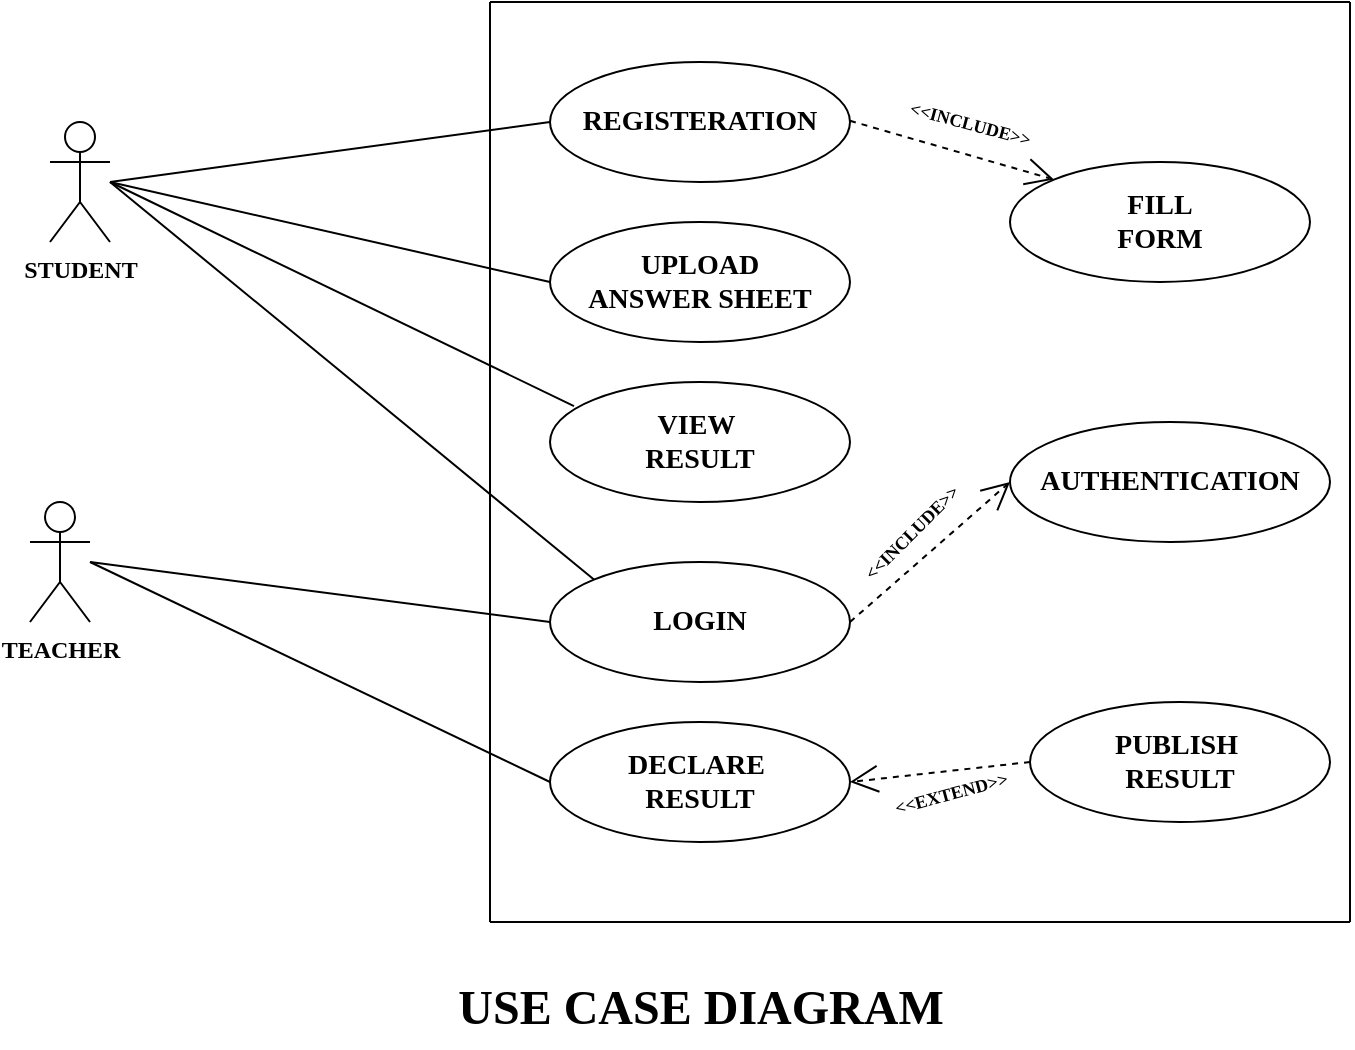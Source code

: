 <mxfile version="21.7.1" type="device">
  <diagram name="Page-1" id="5Bxpq9-DwpG8jnzYR9lB">
    <mxGraphModel dx="1880" dy="709" grid="1" gridSize="10" guides="1" tooltips="1" connect="1" arrows="1" fold="1" page="1" pageScale="1" pageWidth="850" pageHeight="1100" math="0" shadow="0">
      <root>
        <mxCell id="0" />
        <mxCell id="1" parent="0" />
        <mxCell id="T9OIXDtlUGwoTDbXOJ1C-1" value="&lt;b&gt;&lt;font face=&quot;Verdana&quot;&gt;STUDENT&lt;/font&gt;&lt;/b&gt;" style="shape=umlActor;verticalLabelPosition=bottom;verticalAlign=top;html=1;outlineConnect=0;" parent="1" vertex="1">
          <mxGeometry x="100" y="100" width="30" height="60" as="geometry" />
        </mxCell>
        <mxCell id="T9OIXDtlUGwoTDbXOJ1C-2" value="&lt;b&gt;&lt;font style=&quot;font-size: 14px;&quot; face=&quot;Verdana&quot;&gt;REGISTERATION&lt;/font&gt;&lt;/b&gt;" style="ellipse;whiteSpace=wrap;html=1;" parent="1" vertex="1">
          <mxGeometry x="350" y="70" width="150" height="60" as="geometry" />
        </mxCell>
        <mxCell id="T9OIXDtlUGwoTDbXOJ1C-4" value="&lt;font face=&quot;Verdana&quot;&gt;&lt;b&gt;TEACHER&lt;/b&gt;&lt;/font&gt;" style="shape=umlActor;verticalLabelPosition=bottom;verticalAlign=top;html=1;outlineConnect=0;" parent="1" vertex="1">
          <mxGeometry x="90" y="290" width="30" height="60" as="geometry" />
        </mxCell>
        <mxCell id="T9OIXDtlUGwoTDbXOJ1C-5" value="&lt;font face=&quot;Verdana&quot;&gt;&lt;span style=&quot;font-size: 14px;&quot;&gt;&lt;b&gt;UPLOAD&lt;br&gt;ANSWER SHEET&lt;br&gt;&lt;/b&gt;&lt;/span&gt;&lt;/font&gt;" style="ellipse;whiteSpace=wrap;html=1;" parent="1" vertex="1">
          <mxGeometry x="350" y="150" width="150" height="60" as="geometry" />
        </mxCell>
        <mxCell id="T9OIXDtlUGwoTDbXOJ1C-6" value="&lt;font face=&quot;Verdana&quot;&gt;&lt;span style=&quot;font-size: 14px;&quot;&gt;&lt;b&gt;VIEW&amp;nbsp;&lt;br&gt;RESULT&lt;br&gt;&lt;/b&gt;&lt;/span&gt;&lt;/font&gt;" style="ellipse;whiteSpace=wrap;html=1;" parent="1" vertex="1">
          <mxGeometry x="350" y="230" width="150" height="60" as="geometry" />
        </mxCell>
        <mxCell id="T9OIXDtlUGwoTDbXOJ1C-7" value="&lt;font face=&quot;Verdana&quot;&gt;&lt;span style=&quot;font-size: 14px;&quot;&gt;&lt;b&gt;LOGIN&lt;/b&gt;&lt;/span&gt;&lt;/font&gt;" style="ellipse;whiteSpace=wrap;html=1;" parent="1" vertex="1">
          <mxGeometry x="350" y="320" width="150" height="60" as="geometry" />
        </mxCell>
        <mxCell id="T9OIXDtlUGwoTDbXOJ1C-8" value="&lt;font face=&quot;Verdana&quot;&gt;&lt;span style=&quot;font-size: 14px;&quot;&gt;&lt;b&gt;DECLARE&amp;nbsp;&lt;br&gt;RESULT&lt;br&gt;&lt;/b&gt;&lt;/span&gt;&lt;/font&gt;" style="ellipse;whiteSpace=wrap;html=1;" parent="1" vertex="1">
          <mxGeometry x="350" y="400" width="150" height="60" as="geometry" />
        </mxCell>
        <mxCell id="T9OIXDtlUGwoTDbXOJ1C-9" value="&lt;font face=&quot;Verdana&quot;&gt;&lt;span style=&quot;font-size: 14px;&quot;&gt;&lt;b&gt;FILL&lt;br&gt;FORM&lt;br&gt;&lt;/b&gt;&lt;/span&gt;&lt;/font&gt;" style="ellipse;whiteSpace=wrap;html=1;" parent="1" vertex="1">
          <mxGeometry x="580" y="120" width="150" height="60" as="geometry" />
        </mxCell>
        <mxCell id="T9OIXDtlUGwoTDbXOJ1C-10" value="&lt;font face=&quot;Verdana&quot;&gt;&lt;span style=&quot;font-size: 14px;&quot;&gt;&lt;b&gt;PUBLISH&amp;nbsp;&lt;br&gt;RESULT&lt;br&gt;&lt;/b&gt;&lt;/span&gt;&lt;/font&gt;" style="ellipse;whiteSpace=wrap;html=1;" parent="1" vertex="1">
          <mxGeometry x="590" y="390" width="150" height="60" as="geometry" />
        </mxCell>
        <mxCell id="T9OIXDtlUGwoTDbXOJ1C-11" value="" style="endArrow=none;html=1;rounded=0;entryX=0;entryY=0.5;entryDx=0;entryDy=0;" parent="1" target="T9OIXDtlUGwoTDbXOJ1C-2" edge="1">
          <mxGeometry width="50" height="50" relative="1" as="geometry">
            <mxPoint x="130" y="130" as="sourcePoint" />
            <mxPoint x="180" y="80" as="targetPoint" />
          </mxGeometry>
        </mxCell>
        <mxCell id="T9OIXDtlUGwoTDbXOJ1C-12" value="" style="endArrow=none;html=1;rounded=0;entryX=0;entryY=0.5;entryDx=0;entryDy=0;" parent="1" target="T9OIXDtlUGwoTDbXOJ1C-5" edge="1">
          <mxGeometry width="50" height="50" relative="1" as="geometry">
            <mxPoint x="130" y="130" as="sourcePoint" />
            <mxPoint x="360" y="110" as="targetPoint" />
          </mxGeometry>
        </mxCell>
        <mxCell id="T9OIXDtlUGwoTDbXOJ1C-13" value="" style="endArrow=none;html=1;rounded=0;entryX=0.08;entryY=0.201;entryDx=0;entryDy=0;entryPerimeter=0;" parent="1" target="T9OIXDtlUGwoTDbXOJ1C-6" edge="1">
          <mxGeometry width="50" height="50" relative="1" as="geometry">
            <mxPoint x="130" y="130" as="sourcePoint" />
            <mxPoint x="360" y="190" as="targetPoint" />
          </mxGeometry>
        </mxCell>
        <mxCell id="T9OIXDtlUGwoTDbXOJ1C-14" value="" style="endArrow=none;html=1;rounded=0;entryX=0;entryY=0;entryDx=0;entryDy=0;" parent="1" target="T9OIXDtlUGwoTDbXOJ1C-7" edge="1">
          <mxGeometry width="50" height="50" relative="1" as="geometry">
            <mxPoint x="130" y="130" as="sourcePoint" />
            <mxPoint x="350" y="350" as="targetPoint" />
          </mxGeometry>
        </mxCell>
        <mxCell id="T9OIXDtlUGwoTDbXOJ1C-15" value="" style="endArrow=none;html=1;rounded=0;entryX=0;entryY=0.5;entryDx=0;entryDy=0;" parent="1" target="T9OIXDtlUGwoTDbXOJ1C-7" edge="1">
          <mxGeometry width="50" height="50" relative="1" as="geometry">
            <mxPoint x="120" y="320" as="sourcePoint" />
            <mxPoint x="358" y="512" as="targetPoint" />
          </mxGeometry>
        </mxCell>
        <mxCell id="T9OIXDtlUGwoTDbXOJ1C-16" value="" style="endArrow=none;html=1;rounded=0;entryX=0;entryY=0.5;entryDx=0;entryDy=0;" parent="1" target="T9OIXDtlUGwoTDbXOJ1C-8" edge="1">
          <mxGeometry width="50" height="50" relative="1" as="geometry">
            <mxPoint x="120" y="320" as="sourcePoint" />
            <mxPoint x="360" y="420" as="targetPoint" />
          </mxGeometry>
        </mxCell>
        <mxCell id="T9OIXDtlUGwoTDbXOJ1C-21" value="" style="endArrow=open;endSize=12;dashed=1;html=1;rounded=0;fontFamily=Helvetica;fontSize=12;fontColor=default;entryX=0;entryY=0;entryDx=0;entryDy=0;" parent="1" target="T9OIXDtlUGwoTDbXOJ1C-9" edge="1">
          <mxGeometry width="160" relative="1" as="geometry">
            <mxPoint x="500" y="99.41" as="sourcePoint" />
            <mxPoint x="660" y="99.41" as="targetPoint" />
            <Array as="points" />
          </mxGeometry>
        </mxCell>
        <mxCell id="T9OIXDtlUGwoTDbXOJ1C-22" value="&lt;font style=&quot;font-size: 9px;&quot; face=&quot;Verdana&quot;&gt;&lt;b&gt;&amp;lt;&amp;lt;&lt;font style=&quot;&quot;&gt;INCLUDE&lt;/font&gt;&amp;gt;&amp;gt;&lt;/b&gt;&lt;/font&gt;" style="text;html=1;align=center;verticalAlign=middle;resizable=0;points=[];autosize=1;strokeColor=none;fillColor=none;fontSize=12;fontFamily=Helvetica;fontColor=default;rotation=15;" parent="1" vertex="1">
          <mxGeometry x="510" y="85" width="100" height="30" as="geometry" />
        </mxCell>
        <mxCell id="T9OIXDtlUGwoTDbXOJ1C-26" value="" style="endArrow=open;endSize=12;dashed=1;html=1;rounded=0;fontFamily=Helvetica;fontSize=12;fontColor=default;entryX=1;entryY=0.5;entryDx=0;entryDy=0;exitX=0;exitY=0.5;exitDx=0;exitDy=0;" parent="1" source="T9OIXDtlUGwoTDbXOJ1C-10" target="T9OIXDtlUGwoTDbXOJ1C-8" edge="1">
          <mxGeometry width="160" relative="1" as="geometry">
            <mxPoint x="550" y="410" as="sourcePoint" />
            <mxPoint x="612" y="460" as="targetPoint" />
            <Array as="points" />
          </mxGeometry>
        </mxCell>
        <mxCell id="T9OIXDtlUGwoTDbXOJ1C-27" value="&lt;font face=&quot;Verdana&quot;&gt;&lt;span style=&quot;font-size: 14px;&quot;&gt;&lt;b&gt;AUTHENTICATION&lt;br&gt;&lt;/b&gt;&lt;/span&gt;&lt;/font&gt;" style="ellipse;whiteSpace=wrap;html=1;" parent="1" vertex="1">
          <mxGeometry x="580" y="250" width="160" height="60" as="geometry" />
        </mxCell>
        <mxCell id="T9OIXDtlUGwoTDbXOJ1C-28" value="" style="endArrow=open;endSize=12;dashed=1;html=1;rounded=0;fontFamily=Helvetica;fontSize=12;fontColor=default;entryX=0;entryY=0.5;entryDx=0;entryDy=0;exitX=1;exitY=0.5;exitDx=0;exitDy=0;" parent="1" source="T9OIXDtlUGwoTDbXOJ1C-7" target="T9OIXDtlUGwoTDbXOJ1C-27" edge="1">
          <mxGeometry width="160" relative="1" as="geometry">
            <mxPoint x="590" y="230" as="sourcePoint" />
            <mxPoint x="500" y="240" as="targetPoint" />
            <Array as="points" />
          </mxGeometry>
        </mxCell>
        <mxCell id="T9OIXDtlUGwoTDbXOJ1C-29" value="&lt;font style=&quot;font-size: 9px;&quot; face=&quot;Verdana&quot;&gt;&lt;b&gt;&amp;lt;&amp;lt;&lt;font style=&quot;&quot;&gt;INCLUDE&lt;/font&gt;&amp;gt;&amp;gt;&lt;/b&gt;&lt;/font&gt;" style="text;html=1;align=center;verticalAlign=middle;resizable=0;points=[];autosize=1;strokeColor=none;fillColor=none;fontSize=12;fontFamily=Helvetica;fontColor=default;rotation=-45;" parent="1" vertex="1">
          <mxGeometry x="480" y="290" width="100" height="30" as="geometry" />
        </mxCell>
        <mxCell id="T9OIXDtlUGwoTDbXOJ1C-30" value="&lt;font style=&quot;font-size: 9px;&quot; face=&quot;Verdana&quot;&gt;&lt;b&gt;&amp;lt;&amp;lt;EXTEND&amp;gt;&amp;gt;&lt;/b&gt;&lt;/font&gt;" style="text;html=1;align=center;verticalAlign=middle;resizable=0;points=[];autosize=1;strokeColor=none;fillColor=none;fontSize=12;fontFamily=Helvetica;fontColor=default;rotation=-15;" parent="1" vertex="1">
          <mxGeometry x="500" y="420" width="100" height="30" as="geometry" />
        </mxCell>
        <mxCell id="T9OIXDtlUGwoTDbXOJ1C-33" value="" style="endArrow=none;html=1;rounded=0;fontFamily=Helvetica;fontSize=12;fontColor=default;" parent="1" edge="1">
          <mxGeometry width="50" height="50" relative="1" as="geometry">
            <mxPoint x="320" y="500" as="sourcePoint" />
            <mxPoint x="320" y="40" as="targetPoint" />
          </mxGeometry>
        </mxCell>
        <mxCell id="T9OIXDtlUGwoTDbXOJ1C-34" value="" style="endArrow=none;html=1;rounded=0;fontFamily=Helvetica;fontSize=12;fontColor=default;" parent="1" edge="1">
          <mxGeometry width="50" height="50" relative="1" as="geometry">
            <mxPoint x="750" y="500" as="sourcePoint" />
            <mxPoint x="750" y="40" as="targetPoint" />
          </mxGeometry>
        </mxCell>
        <mxCell id="T9OIXDtlUGwoTDbXOJ1C-35" value="" style="endArrow=none;html=1;rounded=0;fontFamily=Helvetica;fontSize=12;fontColor=default;" parent="1" edge="1">
          <mxGeometry width="50" height="50" relative="1" as="geometry">
            <mxPoint x="320" y="40" as="sourcePoint" />
            <mxPoint x="750" y="40" as="targetPoint" />
          </mxGeometry>
        </mxCell>
        <mxCell id="T9OIXDtlUGwoTDbXOJ1C-36" value="" style="endArrow=none;html=1;rounded=0;fontFamily=Helvetica;fontSize=12;fontColor=default;" parent="1" edge="1">
          <mxGeometry width="50" height="50" relative="1" as="geometry">
            <mxPoint x="320" y="500" as="sourcePoint" />
            <mxPoint x="750" y="500" as="targetPoint" />
          </mxGeometry>
        </mxCell>
        <mxCell id="T9OIXDtlUGwoTDbXOJ1C-37" value="&lt;font style=&quot;font-size: 24px;&quot; face=&quot;Verdana&quot;&gt;&lt;b&gt;USE CASE DIAGRAM&lt;/b&gt;&lt;/font&gt;" style="text;html=1;align=center;verticalAlign=middle;resizable=0;points=[];autosize=1;strokeColor=none;fillColor=none;fontSize=12;fontFamily=Helvetica;fontColor=default;" parent="1" vertex="1">
          <mxGeometry x="280" y="523" width="290" height="40" as="geometry" />
        </mxCell>
      </root>
    </mxGraphModel>
  </diagram>
</mxfile>
